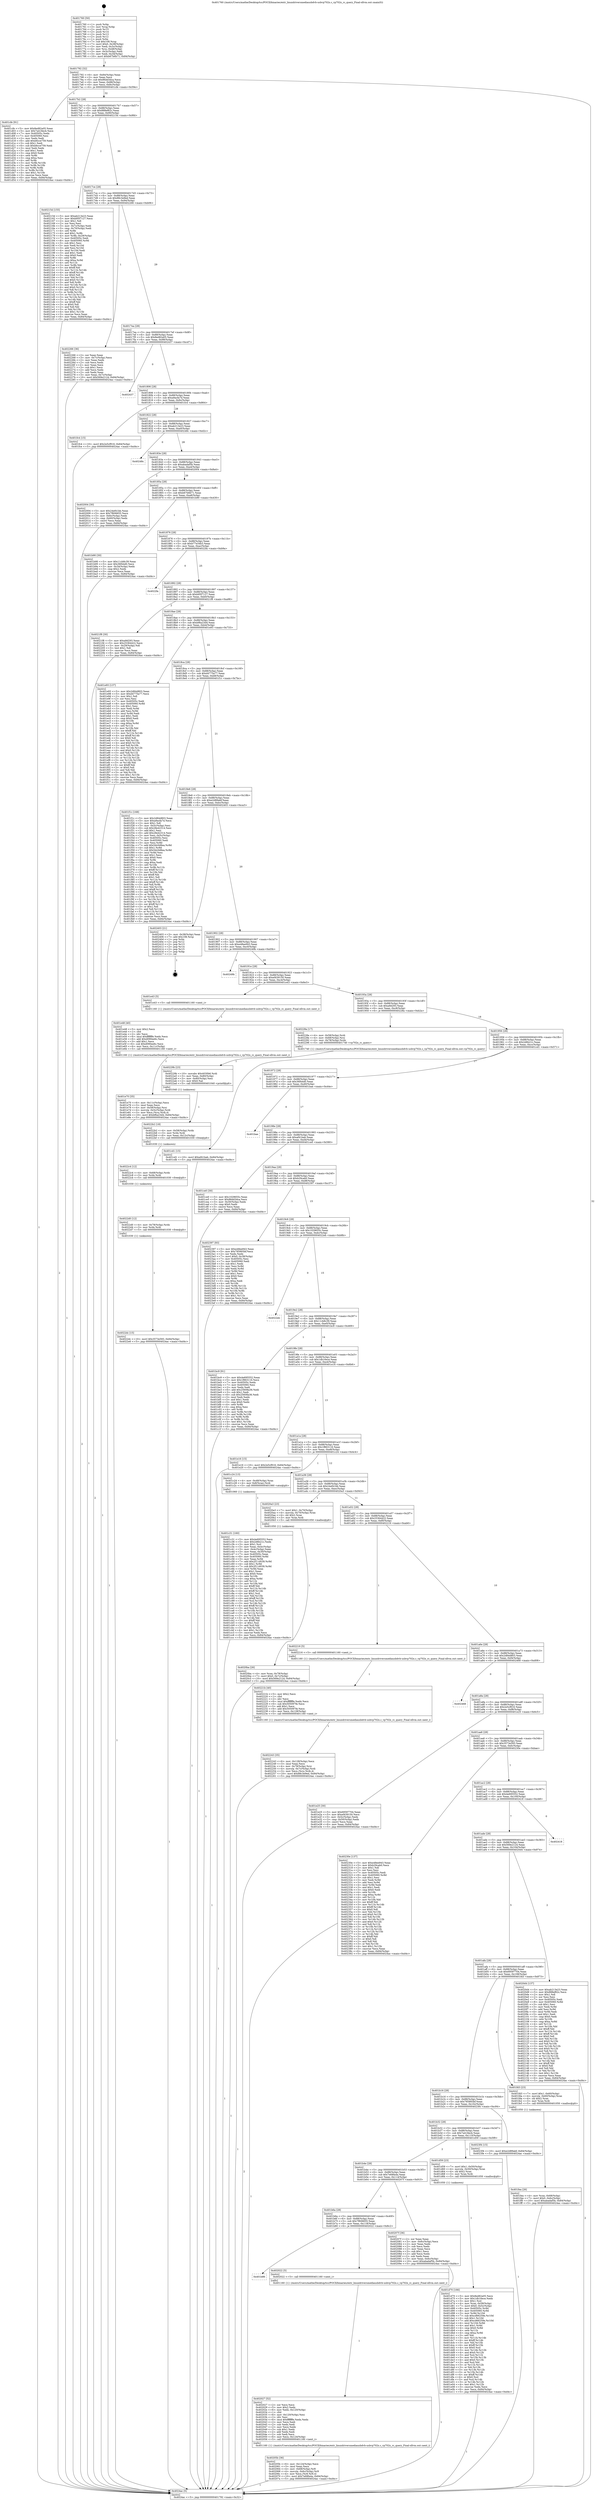 digraph "0x401760" {
  label = "0x401760 (/mnt/c/Users/mathe/Desktop/tcc/POCII/binaries/extr_linuxdriversmediausbdvb-usbvp702x.c_vp702x_rc_query_Final-ollvm.out::main(0))"
  labelloc = "t"
  node[shape=record]

  Entry [label="",width=0.3,height=0.3,shape=circle,fillcolor=black,style=filled]
  "0x401792" [label="{
     0x401792 [32]\l
     | [instrs]\l
     &nbsp;&nbsp;0x401792 \<+6\>: mov -0x84(%rbp),%eax\l
     &nbsp;&nbsp;0x401798 \<+2\>: mov %eax,%ecx\l
     &nbsp;&nbsp;0x40179a \<+6\>: sub $0x86dd3dca,%ecx\l
     &nbsp;&nbsp;0x4017a0 \<+6\>: mov %eax,-0x88(%rbp)\l
     &nbsp;&nbsp;0x4017a6 \<+6\>: mov %ecx,-0x8c(%rbp)\l
     &nbsp;&nbsp;0x4017ac \<+6\>: je 0000000000401cfe \<main+0x59e\>\l
  }"]
  "0x401cfe" [label="{
     0x401cfe [91]\l
     | [instrs]\l
     &nbsp;&nbsp;0x401cfe \<+5\>: mov $0x8ed82a05,%eax\l
     &nbsp;&nbsp;0x401d03 \<+5\>: mov $0x7a418ecb,%ecx\l
     &nbsp;&nbsp;0x401d08 \<+7\>: mov 0x40505c,%edx\l
     &nbsp;&nbsp;0x401d0f \<+7\>: mov 0x405060,%esi\l
     &nbsp;&nbsp;0x401d16 \<+2\>: mov %edx,%edi\l
     &nbsp;&nbsp;0x401d18 \<+6\>: add $0xb6cce759,%edi\l
     &nbsp;&nbsp;0x401d1e \<+3\>: sub $0x1,%edi\l
     &nbsp;&nbsp;0x401d21 \<+6\>: sub $0xb6cce759,%edi\l
     &nbsp;&nbsp;0x401d27 \<+3\>: imul %edi,%edx\l
     &nbsp;&nbsp;0x401d2a \<+3\>: and $0x1,%edx\l
     &nbsp;&nbsp;0x401d2d \<+3\>: cmp $0x0,%edx\l
     &nbsp;&nbsp;0x401d30 \<+4\>: sete %r8b\l
     &nbsp;&nbsp;0x401d34 \<+3\>: cmp $0xa,%esi\l
     &nbsp;&nbsp;0x401d37 \<+4\>: setl %r9b\l
     &nbsp;&nbsp;0x401d3b \<+3\>: mov %r8b,%r10b\l
     &nbsp;&nbsp;0x401d3e \<+3\>: and %r9b,%r10b\l
     &nbsp;&nbsp;0x401d41 \<+3\>: xor %r9b,%r8b\l
     &nbsp;&nbsp;0x401d44 \<+3\>: or %r8b,%r10b\l
     &nbsp;&nbsp;0x401d47 \<+4\>: test $0x1,%r10b\l
     &nbsp;&nbsp;0x401d4b \<+3\>: cmovne %ecx,%eax\l
     &nbsp;&nbsp;0x401d4e \<+6\>: mov %eax,-0x84(%rbp)\l
     &nbsp;&nbsp;0x401d54 \<+5\>: jmp 00000000004024ac \<main+0xd4c\>\l
  }"]
  "0x4017b2" [label="{
     0x4017b2 [28]\l
     | [instrs]\l
     &nbsp;&nbsp;0x4017b2 \<+5\>: jmp 00000000004017b7 \<main+0x57\>\l
     &nbsp;&nbsp;0x4017b7 \<+6\>: mov -0x88(%rbp),%eax\l
     &nbsp;&nbsp;0x4017bd \<+5\>: sub $0x888ef62c,%eax\l
     &nbsp;&nbsp;0x4017c2 \<+6\>: mov %eax,-0x90(%rbp)\l
     &nbsp;&nbsp;0x4017c8 \<+6\>: je 000000000040215d \<main+0x9fd\>\l
  }"]
  Exit [label="",width=0.3,height=0.3,shape=circle,fillcolor=black,style=filled,peripheries=2]
  "0x40215d" [label="{
     0x40215d [155]\l
     | [instrs]\l
     &nbsp;&nbsp;0x40215d \<+5\>: mov $0xab213e23,%eax\l
     &nbsp;&nbsp;0x402162 \<+5\>: mov $0xb95f7127,%ecx\l
     &nbsp;&nbsp;0x402167 \<+2\>: mov $0x1,%dl\l
     &nbsp;&nbsp;0x402169 \<+2\>: xor %esi,%esi\l
     &nbsp;&nbsp;0x40216b \<+3\>: mov -0x7c(%rbp),%edi\l
     &nbsp;&nbsp;0x40216e \<+3\>: cmp -0x70(%rbp),%edi\l
     &nbsp;&nbsp;0x402171 \<+4\>: setl %r8b\l
     &nbsp;&nbsp;0x402175 \<+4\>: and $0x1,%r8b\l
     &nbsp;&nbsp;0x402179 \<+4\>: mov %r8b,-0x29(%rbp)\l
     &nbsp;&nbsp;0x40217d \<+7\>: mov 0x40505c,%edi\l
     &nbsp;&nbsp;0x402184 \<+8\>: mov 0x405060,%r9d\l
     &nbsp;&nbsp;0x40218c \<+3\>: sub $0x1,%esi\l
     &nbsp;&nbsp;0x40218f \<+3\>: mov %edi,%r10d\l
     &nbsp;&nbsp;0x402192 \<+3\>: add %esi,%r10d\l
     &nbsp;&nbsp;0x402195 \<+4\>: imul %r10d,%edi\l
     &nbsp;&nbsp;0x402199 \<+3\>: and $0x1,%edi\l
     &nbsp;&nbsp;0x40219c \<+3\>: cmp $0x0,%edi\l
     &nbsp;&nbsp;0x40219f \<+4\>: sete %r8b\l
     &nbsp;&nbsp;0x4021a3 \<+4\>: cmp $0xa,%r9d\l
     &nbsp;&nbsp;0x4021a7 \<+4\>: setl %r11b\l
     &nbsp;&nbsp;0x4021ab \<+3\>: mov %r8b,%bl\l
     &nbsp;&nbsp;0x4021ae \<+3\>: xor $0xff,%bl\l
     &nbsp;&nbsp;0x4021b1 \<+3\>: mov %r11b,%r14b\l
     &nbsp;&nbsp;0x4021b4 \<+4\>: xor $0xff,%r14b\l
     &nbsp;&nbsp;0x4021b8 \<+3\>: xor $0x0,%dl\l
     &nbsp;&nbsp;0x4021bb \<+3\>: mov %bl,%r15b\l
     &nbsp;&nbsp;0x4021be \<+4\>: and $0x0,%r15b\l
     &nbsp;&nbsp;0x4021c2 \<+3\>: and %dl,%r8b\l
     &nbsp;&nbsp;0x4021c5 \<+3\>: mov %r14b,%r12b\l
     &nbsp;&nbsp;0x4021c8 \<+4\>: and $0x0,%r12b\l
     &nbsp;&nbsp;0x4021cc \<+3\>: and %dl,%r11b\l
     &nbsp;&nbsp;0x4021cf \<+3\>: or %r8b,%r15b\l
     &nbsp;&nbsp;0x4021d2 \<+3\>: or %r11b,%r12b\l
     &nbsp;&nbsp;0x4021d5 \<+3\>: xor %r12b,%r15b\l
     &nbsp;&nbsp;0x4021d8 \<+3\>: or %r14b,%bl\l
     &nbsp;&nbsp;0x4021db \<+3\>: xor $0xff,%bl\l
     &nbsp;&nbsp;0x4021de \<+3\>: or $0x0,%dl\l
     &nbsp;&nbsp;0x4021e1 \<+2\>: and %dl,%bl\l
     &nbsp;&nbsp;0x4021e3 \<+3\>: or %bl,%r15b\l
     &nbsp;&nbsp;0x4021e6 \<+4\>: test $0x1,%r15b\l
     &nbsp;&nbsp;0x4021ea \<+3\>: cmovne %ecx,%eax\l
     &nbsp;&nbsp;0x4021ed \<+6\>: mov %eax,-0x84(%rbp)\l
     &nbsp;&nbsp;0x4021f3 \<+5\>: jmp 00000000004024ac \<main+0xd4c\>\l
  }"]
  "0x4017ce" [label="{
     0x4017ce [28]\l
     | [instrs]\l
     &nbsp;&nbsp;0x4017ce \<+5\>: jmp 00000000004017d3 \<main+0x73\>\l
     &nbsp;&nbsp;0x4017d3 \<+6\>: mov -0x88(%rbp),%eax\l
     &nbsp;&nbsp;0x4017d9 \<+5\>: sub $0x88c3e9ed,%eax\l
     &nbsp;&nbsp;0x4017de \<+6\>: mov %eax,-0x94(%rbp)\l
     &nbsp;&nbsp;0x4017e4 \<+6\>: je 0000000000402266 \<main+0xb06\>\l
  }"]
  "0x4022dc" [label="{
     0x4022dc [15]\l
     | [instrs]\l
     &nbsp;&nbsp;0x4022dc \<+10\>: movl $0x3573e593,-0x84(%rbp)\l
     &nbsp;&nbsp;0x4022e6 \<+5\>: jmp 00000000004024ac \<main+0xd4c\>\l
  }"]
  "0x402266" [label="{
     0x402266 [36]\l
     | [instrs]\l
     &nbsp;&nbsp;0x402266 \<+2\>: xor %eax,%eax\l
     &nbsp;&nbsp;0x402268 \<+3\>: mov -0x7c(%rbp),%ecx\l
     &nbsp;&nbsp;0x40226b \<+2\>: mov %eax,%edx\l
     &nbsp;&nbsp;0x40226d \<+2\>: sub %ecx,%edx\l
     &nbsp;&nbsp;0x40226f \<+2\>: mov %eax,%ecx\l
     &nbsp;&nbsp;0x402271 \<+3\>: sub $0x1,%ecx\l
     &nbsp;&nbsp;0x402274 \<+2\>: add %ecx,%edx\l
     &nbsp;&nbsp;0x402276 \<+2\>: sub %edx,%eax\l
     &nbsp;&nbsp;0x402278 \<+3\>: mov %eax,-0x7c(%rbp)\l
     &nbsp;&nbsp;0x40227b \<+10\>: movl $0x569e2124,-0x84(%rbp)\l
     &nbsp;&nbsp;0x402285 \<+5\>: jmp 00000000004024ac \<main+0xd4c\>\l
  }"]
  "0x4017ea" [label="{
     0x4017ea [28]\l
     | [instrs]\l
     &nbsp;&nbsp;0x4017ea \<+5\>: jmp 00000000004017ef \<main+0x8f\>\l
     &nbsp;&nbsp;0x4017ef \<+6\>: mov -0x88(%rbp),%eax\l
     &nbsp;&nbsp;0x4017f5 \<+5\>: sub $0x8ed82a05,%eax\l
     &nbsp;&nbsp;0x4017fa \<+6\>: mov %eax,-0x98(%rbp)\l
     &nbsp;&nbsp;0x401800 \<+6\>: je 0000000000402437 \<main+0xcd7\>\l
  }"]
  "0x4022d0" [label="{
     0x4022d0 [12]\l
     | [instrs]\l
     &nbsp;&nbsp;0x4022d0 \<+4\>: mov -0x78(%rbp),%rdx\l
     &nbsp;&nbsp;0x4022d4 \<+3\>: mov %rdx,%rdi\l
     &nbsp;&nbsp;0x4022d7 \<+5\>: call 0000000000401030 \<free@plt\>\l
     | [calls]\l
     &nbsp;&nbsp;0x401030 \{1\} (unknown)\l
  }"]
  "0x402437" [label="{
     0x402437\l
  }", style=dashed]
  "0x401806" [label="{
     0x401806 [28]\l
     | [instrs]\l
     &nbsp;&nbsp;0x401806 \<+5\>: jmp 000000000040180b \<main+0xab\>\l
     &nbsp;&nbsp;0x40180b \<+6\>: mov -0x88(%rbp),%eax\l
     &nbsp;&nbsp;0x401811 \<+5\>: sub $0xa9acfa7d,%eax\l
     &nbsp;&nbsp;0x401816 \<+6\>: mov %eax,-0x9c(%rbp)\l
     &nbsp;&nbsp;0x40181c \<+6\>: je 0000000000401fc4 \<main+0x864\>\l
  }"]
  "0x4022c4" [label="{
     0x4022c4 [12]\l
     | [instrs]\l
     &nbsp;&nbsp;0x4022c4 \<+4\>: mov -0x68(%rbp),%rdx\l
     &nbsp;&nbsp;0x4022c8 \<+3\>: mov %rdx,%rdi\l
     &nbsp;&nbsp;0x4022cb \<+5\>: call 0000000000401030 \<free@plt\>\l
     | [calls]\l
     &nbsp;&nbsp;0x401030 \{1\} (unknown)\l
  }"]
  "0x401fc4" [label="{
     0x401fc4 [15]\l
     | [instrs]\l
     &nbsp;&nbsp;0x401fc4 \<+10\>: movl $0x2e5cf916,-0x84(%rbp)\l
     &nbsp;&nbsp;0x401fce \<+5\>: jmp 00000000004024ac \<main+0xd4c\>\l
  }"]
  "0x401822" [label="{
     0x401822 [28]\l
     | [instrs]\l
     &nbsp;&nbsp;0x401822 \<+5\>: jmp 0000000000401827 \<main+0xc7\>\l
     &nbsp;&nbsp;0x401827 \<+6\>: mov -0x88(%rbp),%eax\l
     &nbsp;&nbsp;0x40182d \<+5\>: sub $0xab213e23,%eax\l
     &nbsp;&nbsp;0x401832 \<+6\>: mov %eax,-0xa0(%rbp)\l
     &nbsp;&nbsp;0x401838 \<+6\>: je 000000000040248c \<main+0xd2c\>\l
  }"]
  "0x4022b2" [label="{
     0x4022b2 [18]\l
     | [instrs]\l
     &nbsp;&nbsp;0x4022b2 \<+4\>: mov -0x58(%rbp),%rdx\l
     &nbsp;&nbsp;0x4022b6 \<+3\>: mov %rdx,%rdi\l
     &nbsp;&nbsp;0x4022b9 \<+6\>: mov %eax,-0x12c(%rbp)\l
     &nbsp;&nbsp;0x4022bf \<+5\>: call 0000000000401030 \<free@plt\>\l
     | [calls]\l
     &nbsp;&nbsp;0x401030 \{1\} (unknown)\l
  }"]
  "0x40248c" [label="{
     0x40248c\l
  }", style=dashed]
  "0x40183e" [label="{
     0x40183e [28]\l
     | [instrs]\l
     &nbsp;&nbsp;0x40183e \<+5\>: jmp 0000000000401843 \<main+0xe3\>\l
     &nbsp;&nbsp;0x401843 \<+6\>: mov -0x88(%rbp),%eax\l
     &nbsp;&nbsp;0x401849 \<+5\>: sub $0xabadaf5b,%eax\l
     &nbsp;&nbsp;0x40184e \<+6\>: mov %eax,-0xa4(%rbp)\l
     &nbsp;&nbsp;0x401854 \<+6\>: je 0000000000402004 \<main+0x8a4\>\l
  }"]
  "0x40229b" [label="{
     0x40229b [23]\l
     | [instrs]\l
     &nbsp;&nbsp;0x40229b \<+10\>: movabs $0x4030b6,%rdi\l
     &nbsp;&nbsp;0x4022a5 \<+3\>: mov %eax,-0x80(%rbp)\l
     &nbsp;&nbsp;0x4022a8 \<+3\>: mov -0x80(%rbp),%esi\l
     &nbsp;&nbsp;0x4022ab \<+2\>: mov $0x0,%al\l
     &nbsp;&nbsp;0x4022ad \<+5\>: call 0000000000401040 \<printf@plt\>\l
     | [calls]\l
     &nbsp;&nbsp;0x401040 \{1\} (unknown)\l
  }"]
  "0x402004" [label="{
     0x402004 [30]\l
     | [instrs]\l
     &nbsp;&nbsp;0x402004 \<+5\>: mov $0x24ef41bb,%eax\l
     &nbsp;&nbsp;0x402009 \<+5\>: mov $0x7f606655,%ecx\l
     &nbsp;&nbsp;0x40200e \<+3\>: mov -0x6c(%rbp),%edx\l
     &nbsp;&nbsp;0x402011 \<+3\>: cmp -0x60(%rbp),%edx\l
     &nbsp;&nbsp;0x402014 \<+3\>: cmovl %ecx,%eax\l
     &nbsp;&nbsp;0x402017 \<+6\>: mov %eax,-0x84(%rbp)\l
     &nbsp;&nbsp;0x40201d \<+5\>: jmp 00000000004024ac \<main+0xd4c\>\l
  }"]
  "0x40185a" [label="{
     0x40185a [28]\l
     | [instrs]\l
     &nbsp;&nbsp;0x40185a \<+5\>: jmp 000000000040185f \<main+0xff\>\l
     &nbsp;&nbsp;0x40185f \<+6\>: mov -0x88(%rbp),%eax\l
     &nbsp;&nbsp;0x401865 \<+5\>: sub $0xb67b6b71,%eax\l
     &nbsp;&nbsp;0x40186a \<+6\>: mov %eax,-0xa8(%rbp)\l
     &nbsp;&nbsp;0x401870 \<+6\>: je 0000000000401b90 \<main+0x430\>\l
  }"]
  "0x402243" [label="{
     0x402243 [35]\l
     | [instrs]\l
     &nbsp;&nbsp;0x402243 \<+6\>: mov -0x128(%rbp),%ecx\l
     &nbsp;&nbsp;0x402249 \<+3\>: imul %eax,%ecx\l
     &nbsp;&nbsp;0x40224c \<+4\>: mov -0x78(%rbp),%rsi\l
     &nbsp;&nbsp;0x402250 \<+4\>: movslq -0x7c(%rbp),%rdi\l
     &nbsp;&nbsp;0x402254 \<+3\>: mov %ecx,(%rsi,%rdi,4)\l
     &nbsp;&nbsp;0x402257 \<+10\>: movl $0x88c3e9ed,-0x84(%rbp)\l
     &nbsp;&nbsp;0x402261 \<+5\>: jmp 00000000004024ac \<main+0xd4c\>\l
  }"]
  "0x401b90" [label="{
     0x401b90 [30]\l
     | [instrs]\l
     &nbsp;&nbsp;0x401b90 \<+5\>: mov $0x11cb8c39,%eax\l
     &nbsp;&nbsp;0x401b95 \<+5\>: mov $0x36f44d0,%ecx\l
     &nbsp;&nbsp;0x401b9a \<+3\>: mov -0x34(%rbp),%edx\l
     &nbsp;&nbsp;0x401b9d \<+3\>: cmp $0x2,%edx\l
     &nbsp;&nbsp;0x401ba0 \<+3\>: cmovne %ecx,%eax\l
     &nbsp;&nbsp;0x401ba3 \<+6\>: mov %eax,-0x84(%rbp)\l
     &nbsp;&nbsp;0x401ba9 \<+5\>: jmp 00000000004024ac \<main+0xd4c\>\l
  }"]
  "0x401876" [label="{
     0x401876 [28]\l
     | [instrs]\l
     &nbsp;&nbsp;0x401876 \<+5\>: jmp 000000000040187b \<main+0x11b\>\l
     &nbsp;&nbsp;0x40187b \<+6\>: mov -0x88(%rbp),%eax\l
     &nbsp;&nbsp;0x401881 \<+5\>: sub $0xb77e34b3,%eax\l
     &nbsp;&nbsp;0x401886 \<+6\>: mov %eax,-0xac(%rbp)\l
     &nbsp;&nbsp;0x40188c \<+6\>: je 00000000004022fa \<main+0xb9a\>\l
  }"]
  "0x4024ac" [label="{
     0x4024ac [5]\l
     | [instrs]\l
     &nbsp;&nbsp;0x4024ac \<+5\>: jmp 0000000000401792 \<main+0x32\>\l
  }"]
  "0x401760" [label="{
     0x401760 [50]\l
     | [instrs]\l
     &nbsp;&nbsp;0x401760 \<+1\>: push %rbp\l
     &nbsp;&nbsp;0x401761 \<+3\>: mov %rsp,%rbp\l
     &nbsp;&nbsp;0x401764 \<+2\>: push %r15\l
     &nbsp;&nbsp;0x401766 \<+2\>: push %r14\l
     &nbsp;&nbsp;0x401768 \<+2\>: push %r13\l
     &nbsp;&nbsp;0x40176a \<+2\>: push %r12\l
     &nbsp;&nbsp;0x40176c \<+1\>: push %rbx\l
     &nbsp;&nbsp;0x40176d \<+7\>: sub $0x108,%rsp\l
     &nbsp;&nbsp;0x401774 \<+7\>: movl $0x0,-0x38(%rbp)\l
     &nbsp;&nbsp;0x40177b \<+3\>: mov %edi,-0x3c(%rbp)\l
     &nbsp;&nbsp;0x40177e \<+4\>: mov %rsi,-0x48(%rbp)\l
     &nbsp;&nbsp;0x401782 \<+3\>: mov -0x3c(%rbp),%edi\l
     &nbsp;&nbsp;0x401785 \<+3\>: mov %edi,-0x34(%rbp)\l
     &nbsp;&nbsp;0x401788 \<+10\>: movl $0xb67b6b71,-0x84(%rbp)\l
  }"]
  "0x40221b" [label="{
     0x40221b [40]\l
     | [instrs]\l
     &nbsp;&nbsp;0x40221b \<+5\>: mov $0x2,%ecx\l
     &nbsp;&nbsp;0x402220 \<+1\>: cltd\l
     &nbsp;&nbsp;0x402221 \<+2\>: idiv %ecx\l
     &nbsp;&nbsp;0x402223 \<+6\>: imul $0xfffffffe,%edx,%ecx\l
     &nbsp;&nbsp;0x402229 \<+6\>: sub $0x505097fe,%ecx\l
     &nbsp;&nbsp;0x40222f \<+3\>: add $0x1,%ecx\l
     &nbsp;&nbsp;0x402232 \<+6\>: add $0x505097fe,%ecx\l
     &nbsp;&nbsp;0x402238 \<+6\>: mov %ecx,-0x128(%rbp)\l
     &nbsp;&nbsp;0x40223e \<+5\>: call 0000000000401160 \<next_i\>\l
     | [calls]\l
     &nbsp;&nbsp;0x401160 \{1\} (/mnt/c/Users/mathe/Desktop/tcc/POCII/binaries/extr_linuxdriversmediausbdvb-usbvp702x.c_vp702x_rc_query_Final-ollvm.out::next_i)\l
  }"]
  "0x4022fa" [label="{
     0x4022fa\l
  }", style=dashed]
  "0x401892" [label="{
     0x401892 [28]\l
     | [instrs]\l
     &nbsp;&nbsp;0x401892 \<+5\>: jmp 0000000000401897 \<main+0x137\>\l
     &nbsp;&nbsp;0x401897 \<+6\>: mov -0x88(%rbp),%eax\l
     &nbsp;&nbsp;0x40189d \<+5\>: sub $0xb95f7127,%eax\l
     &nbsp;&nbsp;0x4018a2 \<+6\>: mov %eax,-0xb0(%rbp)\l
     &nbsp;&nbsp;0x4018a8 \<+6\>: je 00000000004021f8 \<main+0xa98\>\l
  }"]
  "0x4020ba" [label="{
     0x4020ba [26]\l
     | [instrs]\l
     &nbsp;&nbsp;0x4020ba \<+4\>: mov %rax,-0x78(%rbp)\l
     &nbsp;&nbsp;0x4020be \<+7\>: movl $0x0,-0x7c(%rbp)\l
     &nbsp;&nbsp;0x4020c5 \<+10\>: movl $0x569e2124,-0x84(%rbp)\l
     &nbsp;&nbsp;0x4020cf \<+5\>: jmp 00000000004024ac \<main+0xd4c\>\l
  }"]
  "0x4021f8" [label="{
     0x4021f8 [30]\l
     | [instrs]\l
     &nbsp;&nbsp;0x4021f8 \<+5\>: mov $0xa9d293,%eax\l
     &nbsp;&nbsp;0x4021fd \<+5\>: mov $0x25364422,%ecx\l
     &nbsp;&nbsp;0x402202 \<+3\>: mov -0x29(%rbp),%dl\l
     &nbsp;&nbsp;0x402205 \<+3\>: test $0x1,%dl\l
     &nbsp;&nbsp;0x402208 \<+3\>: cmovne %ecx,%eax\l
     &nbsp;&nbsp;0x40220b \<+6\>: mov %eax,-0x84(%rbp)\l
     &nbsp;&nbsp;0x402211 \<+5\>: jmp 00000000004024ac \<main+0xd4c\>\l
  }"]
  "0x4018ae" [label="{
     0x4018ae [28]\l
     | [instrs]\l
     &nbsp;&nbsp;0x4018ae \<+5\>: jmp 00000000004018b3 \<main+0x153\>\l
     &nbsp;&nbsp;0x4018b3 \<+6\>: mov -0x88(%rbp),%eax\l
     &nbsp;&nbsp;0x4018b9 \<+5\>: sub $0xbf6a23d4,%eax\l
     &nbsp;&nbsp;0x4018be \<+6\>: mov %eax,-0xb4(%rbp)\l
     &nbsp;&nbsp;0x4018c4 \<+6\>: je 0000000000401e93 \<main+0x733\>\l
  }"]
  "0x40205b" [label="{
     0x40205b [36]\l
     | [instrs]\l
     &nbsp;&nbsp;0x40205b \<+6\>: mov -0x124(%rbp),%ecx\l
     &nbsp;&nbsp;0x402061 \<+3\>: imul %eax,%ecx\l
     &nbsp;&nbsp;0x402064 \<+4\>: mov -0x68(%rbp),%r8\l
     &nbsp;&nbsp;0x402068 \<+4\>: movslq -0x6c(%rbp),%r9\l
     &nbsp;&nbsp;0x40206c \<+4\>: mov %ecx,(%r8,%r9,4)\l
     &nbsp;&nbsp;0x402070 \<+10\>: movl $0x7e68fa4a,-0x84(%rbp)\l
     &nbsp;&nbsp;0x40207a \<+5\>: jmp 00000000004024ac \<main+0xd4c\>\l
  }"]
  "0x401e93" [label="{
     0x401e93 [137]\l
     | [instrs]\l
     &nbsp;&nbsp;0x401e93 \<+5\>: mov $0x2d84d803,%eax\l
     &nbsp;&nbsp;0x401e98 \<+5\>: mov $0xd4775a77,%ecx\l
     &nbsp;&nbsp;0x401e9d \<+2\>: mov $0x1,%dl\l
     &nbsp;&nbsp;0x401e9f \<+2\>: xor %esi,%esi\l
     &nbsp;&nbsp;0x401ea1 \<+7\>: mov 0x40505c,%edi\l
     &nbsp;&nbsp;0x401ea8 \<+8\>: mov 0x405060,%r8d\l
     &nbsp;&nbsp;0x401eb0 \<+3\>: sub $0x1,%esi\l
     &nbsp;&nbsp;0x401eb3 \<+3\>: mov %edi,%r9d\l
     &nbsp;&nbsp;0x401eb6 \<+3\>: add %esi,%r9d\l
     &nbsp;&nbsp;0x401eb9 \<+4\>: imul %r9d,%edi\l
     &nbsp;&nbsp;0x401ebd \<+3\>: and $0x1,%edi\l
     &nbsp;&nbsp;0x401ec0 \<+3\>: cmp $0x0,%edi\l
     &nbsp;&nbsp;0x401ec3 \<+4\>: sete %r10b\l
     &nbsp;&nbsp;0x401ec7 \<+4\>: cmp $0xa,%r8d\l
     &nbsp;&nbsp;0x401ecb \<+4\>: setl %r11b\l
     &nbsp;&nbsp;0x401ecf \<+3\>: mov %r10b,%bl\l
     &nbsp;&nbsp;0x401ed2 \<+3\>: xor $0xff,%bl\l
     &nbsp;&nbsp;0x401ed5 \<+3\>: mov %r11b,%r14b\l
     &nbsp;&nbsp;0x401ed8 \<+4\>: xor $0xff,%r14b\l
     &nbsp;&nbsp;0x401edc \<+3\>: xor $0x0,%dl\l
     &nbsp;&nbsp;0x401edf \<+3\>: mov %bl,%r15b\l
     &nbsp;&nbsp;0x401ee2 \<+4\>: and $0x0,%r15b\l
     &nbsp;&nbsp;0x401ee6 \<+3\>: and %dl,%r10b\l
     &nbsp;&nbsp;0x401ee9 \<+3\>: mov %r14b,%r12b\l
     &nbsp;&nbsp;0x401eec \<+4\>: and $0x0,%r12b\l
     &nbsp;&nbsp;0x401ef0 \<+3\>: and %dl,%r11b\l
     &nbsp;&nbsp;0x401ef3 \<+3\>: or %r10b,%r15b\l
     &nbsp;&nbsp;0x401ef6 \<+3\>: or %r11b,%r12b\l
     &nbsp;&nbsp;0x401ef9 \<+3\>: xor %r12b,%r15b\l
     &nbsp;&nbsp;0x401efc \<+3\>: or %r14b,%bl\l
     &nbsp;&nbsp;0x401eff \<+3\>: xor $0xff,%bl\l
     &nbsp;&nbsp;0x401f02 \<+3\>: or $0x0,%dl\l
     &nbsp;&nbsp;0x401f05 \<+2\>: and %dl,%bl\l
     &nbsp;&nbsp;0x401f07 \<+3\>: or %bl,%r15b\l
     &nbsp;&nbsp;0x401f0a \<+4\>: test $0x1,%r15b\l
     &nbsp;&nbsp;0x401f0e \<+3\>: cmovne %ecx,%eax\l
     &nbsp;&nbsp;0x401f11 \<+6\>: mov %eax,-0x84(%rbp)\l
     &nbsp;&nbsp;0x401f17 \<+5\>: jmp 00000000004024ac \<main+0xd4c\>\l
  }"]
  "0x4018ca" [label="{
     0x4018ca [28]\l
     | [instrs]\l
     &nbsp;&nbsp;0x4018ca \<+5\>: jmp 00000000004018cf \<main+0x16f\>\l
     &nbsp;&nbsp;0x4018cf \<+6\>: mov -0x88(%rbp),%eax\l
     &nbsp;&nbsp;0x4018d5 \<+5\>: sub $0xd4775a77,%eax\l
     &nbsp;&nbsp;0x4018da \<+6\>: mov %eax,-0xb8(%rbp)\l
     &nbsp;&nbsp;0x4018e0 \<+6\>: je 0000000000401f1c \<main+0x7bc\>\l
  }"]
  "0x402027" [label="{
     0x402027 [52]\l
     | [instrs]\l
     &nbsp;&nbsp;0x402027 \<+2\>: xor %ecx,%ecx\l
     &nbsp;&nbsp;0x402029 \<+5\>: mov $0x2,%edx\l
     &nbsp;&nbsp;0x40202e \<+6\>: mov %edx,-0x120(%rbp)\l
     &nbsp;&nbsp;0x402034 \<+1\>: cltd\l
     &nbsp;&nbsp;0x402035 \<+6\>: mov -0x120(%rbp),%esi\l
     &nbsp;&nbsp;0x40203b \<+2\>: idiv %esi\l
     &nbsp;&nbsp;0x40203d \<+6\>: imul $0xfffffffe,%edx,%edx\l
     &nbsp;&nbsp;0x402043 \<+2\>: mov %ecx,%edi\l
     &nbsp;&nbsp;0x402045 \<+2\>: sub %edx,%edi\l
     &nbsp;&nbsp;0x402047 \<+2\>: mov %ecx,%edx\l
     &nbsp;&nbsp;0x402049 \<+3\>: sub $0x1,%edx\l
     &nbsp;&nbsp;0x40204c \<+2\>: add %edx,%edi\l
     &nbsp;&nbsp;0x40204e \<+2\>: sub %edi,%ecx\l
     &nbsp;&nbsp;0x402050 \<+6\>: mov %ecx,-0x124(%rbp)\l
     &nbsp;&nbsp;0x402056 \<+5\>: call 0000000000401160 \<next_i\>\l
     | [calls]\l
     &nbsp;&nbsp;0x401160 \{1\} (/mnt/c/Users/mathe/Desktop/tcc/POCII/binaries/extr_linuxdriversmediausbdvb-usbvp702x.c_vp702x_rc_query_Final-ollvm.out::next_i)\l
  }"]
  "0x401f1c" [label="{
     0x401f1c [168]\l
     | [instrs]\l
     &nbsp;&nbsp;0x401f1c \<+5\>: mov $0x2d84d803,%eax\l
     &nbsp;&nbsp;0x401f21 \<+5\>: mov $0xa9acfa7d,%ecx\l
     &nbsp;&nbsp;0x401f26 \<+2\>: mov $0x1,%dl\l
     &nbsp;&nbsp;0x401f28 \<+3\>: mov -0x5c(%rbp),%esi\l
     &nbsp;&nbsp;0x401f2b \<+6\>: sub $0x28e42314,%esi\l
     &nbsp;&nbsp;0x401f31 \<+3\>: add $0x1,%esi\l
     &nbsp;&nbsp;0x401f34 \<+6\>: add $0x28e42314,%esi\l
     &nbsp;&nbsp;0x401f3a \<+3\>: mov %esi,-0x5c(%rbp)\l
     &nbsp;&nbsp;0x401f3d \<+7\>: mov 0x40505c,%esi\l
     &nbsp;&nbsp;0x401f44 \<+7\>: mov 0x405060,%edi\l
     &nbsp;&nbsp;0x401f4b \<+3\>: mov %esi,%r8d\l
     &nbsp;&nbsp;0x401f4e \<+7\>: add $0x5dc0d8ea,%r8d\l
     &nbsp;&nbsp;0x401f55 \<+4\>: sub $0x1,%r8d\l
     &nbsp;&nbsp;0x401f59 \<+7\>: sub $0x5dc0d8ea,%r8d\l
     &nbsp;&nbsp;0x401f60 \<+4\>: imul %r8d,%esi\l
     &nbsp;&nbsp;0x401f64 \<+3\>: and $0x1,%esi\l
     &nbsp;&nbsp;0x401f67 \<+3\>: cmp $0x0,%esi\l
     &nbsp;&nbsp;0x401f6a \<+4\>: sete %r9b\l
     &nbsp;&nbsp;0x401f6e \<+3\>: cmp $0xa,%edi\l
     &nbsp;&nbsp;0x401f71 \<+4\>: setl %r10b\l
     &nbsp;&nbsp;0x401f75 \<+3\>: mov %r9b,%r11b\l
     &nbsp;&nbsp;0x401f78 \<+4\>: xor $0xff,%r11b\l
     &nbsp;&nbsp;0x401f7c \<+3\>: mov %r10b,%bl\l
     &nbsp;&nbsp;0x401f7f \<+3\>: xor $0xff,%bl\l
     &nbsp;&nbsp;0x401f82 \<+3\>: xor $0x1,%dl\l
     &nbsp;&nbsp;0x401f85 \<+3\>: mov %r11b,%r14b\l
     &nbsp;&nbsp;0x401f88 \<+4\>: and $0xff,%r14b\l
     &nbsp;&nbsp;0x401f8c \<+3\>: and %dl,%r9b\l
     &nbsp;&nbsp;0x401f8f \<+3\>: mov %bl,%r15b\l
     &nbsp;&nbsp;0x401f92 \<+4\>: and $0xff,%r15b\l
     &nbsp;&nbsp;0x401f96 \<+3\>: and %dl,%r10b\l
     &nbsp;&nbsp;0x401f99 \<+3\>: or %r9b,%r14b\l
     &nbsp;&nbsp;0x401f9c \<+3\>: or %r10b,%r15b\l
     &nbsp;&nbsp;0x401f9f \<+3\>: xor %r15b,%r14b\l
     &nbsp;&nbsp;0x401fa2 \<+3\>: or %bl,%r11b\l
     &nbsp;&nbsp;0x401fa5 \<+4\>: xor $0xff,%r11b\l
     &nbsp;&nbsp;0x401fa9 \<+3\>: or $0x1,%dl\l
     &nbsp;&nbsp;0x401fac \<+3\>: and %dl,%r11b\l
     &nbsp;&nbsp;0x401faf \<+3\>: or %r11b,%r14b\l
     &nbsp;&nbsp;0x401fb2 \<+4\>: test $0x1,%r14b\l
     &nbsp;&nbsp;0x401fb6 \<+3\>: cmovne %ecx,%eax\l
     &nbsp;&nbsp;0x401fb9 \<+6\>: mov %eax,-0x84(%rbp)\l
     &nbsp;&nbsp;0x401fbf \<+5\>: jmp 00000000004024ac \<main+0xd4c\>\l
  }"]
  "0x4018e6" [label="{
     0x4018e6 [28]\l
     | [instrs]\l
     &nbsp;&nbsp;0x4018e6 \<+5\>: jmp 00000000004018eb \<main+0x18b\>\l
     &nbsp;&nbsp;0x4018eb \<+6\>: mov -0x88(%rbp),%eax\l
     &nbsp;&nbsp;0x4018f1 \<+5\>: sub $0xe2d89abf,%eax\l
     &nbsp;&nbsp;0x4018f6 \<+6\>: mov %eax,-0xbc(%rbp)\l
     &nbsp;&nbsp;0x4018fc \<+6\>: je 0000000000402403 \<main+0xca3\>\l
  }"]
  "0x401b86" [label="{
     0x401b86\l
  }", style=dashed]
  "0x402403" [label="{
     0x402403 [21]\l
     | [instrs]\l
     &nbsp;&nbsp;0x402403 \<+3\>: mov -0x38(%rbp),%eax\l
     &nbsp;&nbsp;0x402406 \<+7\>: add $0x108,%rsp\l
     &nbsp;&nbsp;0x40240d \<+1\>: pop %rbx\l
     &nbsp;&nbsp;0x40240e \<+2\>: pop %r12\l
     &nbsp;&nbsp;0x402410 \<+2\>: pop %r13\l
     &nbsp;&nbsp;0x402412 \<+2\>: pop %r14\l
     &nbsp;&nbsp;0x402414 \<+2\>: pop %r15\l
     &nbsp;&nbsp;0x402416 \<+1\>: pop %rbp\l
     &nbsp;&nbsp;0x402417 \<+1\>: ret\l
  }"]
  "0x401902" [label="{
     0x401902 [28]\l
     | [instrs]\l
     &nbsp;&nbsp;0x401902 \<+5\>: jmp 0000000000401907 \<main+0x1a7\>\l
     &nbsp;&nbsp;0x401907 \<+6\>: mov -0x88(%rbp),%eax\l
     &nbsp;&nbsp;0x40190d \<+5\>: sub $0xe48ee943,%eax\l
     &nbsp;&nbsp;0x401912 \<+6\>: mov %eax,-0xc0(%rbp)\l
     &nbsp;&nbsp;0x401918 \<+6\>: je 000000000040249b \<main+0xd3b\>\l
  }"]
  "0x402022" [label="{
     0x402022 [5]\l
     | [instrs]\l
     &nbsp;&nbsp;0x402022 \<+5\>: call 0000000000401160 \<next_i\>\l
     | [calls]\l
     &nbsp;&nbsp;0x401160 \{1\} (/mnt/c/Users/mathe/Desktop/tcc/POCII/binaries/extr_linuxdriversmediausbdvb-usbvp702x.c_vp702x_rc_query_Final-ollvm.out::next_i)\l
  }"]
  "0x40249b" [label="{
     0x40249b\l
  }", style=dashed]
  "0x40191e" [label="{
     0x40191e [28]\l
     | [instrs]\l
     &nbsp;&nbsp;0x40191e \<+5\>: jmp 0000000000401923 \<main+0x1c3\>\l
     &nbsp;&nbsp;0x401923 \<+6\>: mov -0x88(%rbp),%eax\l
     &nbsp;&nbsp;0x401929 \<+5\>: sub $0xef439150,%eax\l
     &nbsp;&nbsp;0x40192e \<+6\>: mov %eax,-0xc4(%rbp)\l
     &nbsp;&nbsp;0x401934 \<+6\>: je 0000000000401e43 \<main+0x6e3\>\l
  }"]
  "0x401b6a" [label="{
     0x401b6a [28]\l
     | [instrs]\l
     &nbsp;&nbsp;0x401b6a \<+5\>: jmp 0000000000401b6f \<main+0x40f\>\l
     &nbsp;&nbsp;0x401b6f \<+6\>: mov -0x88(%rbp),%eax\l
     &nbsp;&nbsp;0x401b75 \<+5\>: sub $0x7f606655,%eax\l
     &nbsp;&nbsp;0x401b7a \<+6\>: mov %eax,-0x118(%rbp)\l
     &nbsp;&nbsp;0x401b80 \<+6\>: je 0000000000402022 \<main+0x8c2\>\l
  }"]
  "0x401e43" [label="{
     0x401e43 [5]\l
     | [instrs]\l
     &nbsp;&nbsp;0x401e43 \<+5\>: call 0000000000401160 \<next_i\>\l
     | [calls]\l
     &nbsp;&nbsp;0x401160 \{1\} (/mnt/c/Users/mathe/Desktop/tcc/POCII/binaries/extr_linuxdriversmediausbdvb-usbvp702x.c_vp702x_rc_query_Final-ollvm.out::next_i)\l
  }"]
  "0x40193a" [label="{
     0x40193a [28]\l
     | [instrs]\l
     &nbsp;&nbsp;0x40193a \<+5\>: jmp 000000000040193f \<main+0x1df\>\l
     &nbsp;&nbsp;0x40193f \<+6\>: mov -0x88(%rbp),%eax\l
     &nbsp;&nbsp;0x401945 \<+5\>: sub $0xa9d293,%eax\l
     &nbsp;&nbsp;0x40194a \<+6\>: mov %eax,-0xc8(%rbp)\l
     &nbsp;&nbsp;0x401950 \<+6\>: je 000000000040228a \<main+0xb2a\>\l
  }"]
  "0x40207f" [label="{
     0x40207f [36]\l
     | [instrs]\l
     &nbsp;&nbsp;0x40207f \<+2\>: xor %eax,%eax\l
     &nbsp;&nbsp;0x402081 \<+3\>: mov -0x6c(%rbp),%ecx\l
     &nbsp;&nbsp;0x402084 \<+2\>: mov %eax,%edx\l
     &nbsp;&nbsp;0x402086 \<+2\>: sub %ecx,%edx\l
     &nbsp;&nbsp;0x402088 \<+2\>: mov %eax,%ecx\l
     &nbsp;&nbsp;0x40208a \<+3\>: sub $0x1,%ecx\l
     &nbsp;&nbsp;0x40208d \<+2\>: add %ecx,%edx\l
     &nbsp;&nbsp;0x40208f \<+2\>: sub %edx,%eax\l
     &nbsp;&nbsp;0x402091 \<+3\>: mov %eax,-0x6c(%rbp)\l
     &nbsp;&nbsp;0x402094 \<+10\>: movl $0xabadaf5b,-0x84(%rbp)\l
     &nbsp;&nbsp;0x40209e \<+5\>: jmp 00000000004024ac \<main+0xd4c\>\l
  }"]
  "0x40228a" [label="{
     0x40228a [17]\l
     | [instrs]\l
     &nbsp;&nbsp;0x40228a \<+4\>: mov -0x58(%rbp),%rdi\l
     &nbsp;&nbsp;0x40228e \<+4\>: mov -0x68(%rbp),%rsi\l
     &nbsp;&nbsp;0x402292 \<+4\>: mov -0x78(%rbp),%rdx\l
     &nbsp;&nbsp;0x402296 \<+5\>: call 0000000000401740 \<vp702x_rc_query\>\l
     | [calls]\l
     &nbsp;&nbsp;0x401740 \{1\} (/mnt/c/Users/mathe/Desktop/tcc/POCII/binaries/extr_linuxdriversmediausbdvb-usbvp702x.c_vp702x_rc_query_Final-ollvm.out::vp702x_rc_query)\l
  }"]
  "0x401956" [label="{
     0x401956 [28]\l
     | [instrs]\l
     &nbsp;&nbsp;0x401956 \<+5\>: jmp 000000000040195b \<main+0x1fb\>\l
     &nbsp;&nbsp;0x40195b \<+6\>: mov -0x88(%rbp),%eax\l
     &nbsp;&nbsp;0x401961 \<+5\>: sub $0x2d6b21c,%eax\l
     &nbsp;&nbsp;0x401966 \<+6\>: mov %eax,-0xcc(%rbp)\l
     &nbsp;&nbsp;0x40196c \<+6\>: je 0000000000401cd1 \<main+0x571\>\l
  }"]
  "0x401fea" [label="{
     0x401fea [26]\l
     | [instrs]\l
     &nbsp;&nbsp;0x401fea \<+4\>: mov %rax,-0x68(%rbp)\l
     &nbsp;&nbsp;0x401fee \<+7\>: movl $0x0,-0x6c(%rbp)\l
     &nbsp;&nbsp;0x401ff5 \<+10\>: movl $0xabadaf5b,-0x84(%rbp)\l
     &nbsp;&nbsp;0x401fff \<+5\>: jmp 00000000004024ac \<main+0xd4c\>\l
  }"]
  "0x401cd1" [label="{
     0x401cd1 [15]\l
     | [instrs]\l
     &nbsp;&nbsp;0x401cd1 \<+10\>: movl $0xaf41bab,-0x84(%rbp)\l
     &nbsp;&nbsp;0x401cdb \<+5\>: jmp 00000000004024ac \<main+0xd4c\>\l
  }"]
  "0x401972" [label="{
     0x401972 [28]\l
     | [instrs]\l
     &nbsp;&nbsp;0x401972 \<+5\>: jmp 0000000000401977 \<main+0x217\>\l
     &nbsp;&nbsp;0x401977 \<+6\>: mov -0x88(%rbp),%eax\l
     &nbsp;&nbsp;0x40197d \<+5\>: sub $0x36f44d0,%eax\l
     &nbsp;&nbsp;0x401982 \<+6\>: mov %eax,-0xd0(%rbp)\l
     &nbsp;&nbsp;0x401988 \<+6\>: je 0000000000401bae \<main+0x44e\>\l
  }"]
  "0x401e70" [label="{
     0x401e70 [35]\l
     | [instrs]\l
     &nbsp;&nbsp;0x401e70 \<+6\>: mov -0x11c(%rbp),%ecx\l
     &nbsp;&nbsp;0x401e76 \<+3\>: imul %eax,%ecx\l
     &nbsp;&nbsp;0x401e79 \<+4\>: mov -0x58(%rbp),%rsi\l
     &nbsp;&nbsp;0x401e7d \<+4\>: movslq -0x5c(%rbp),%rdi\l
     &nbsp;&nbsp;0x401e81 \<+3\>: mov %ecx,(%rsi,%rdi,4)\l
     &nbsp;&nbsp;0x401e84 \<+10\>: movl $0xbf6a23d4,-0x84(%rbp)\l
     &nbsp;&nbsp;0x401e8e \<+5\>: jmp 00000000004024ac \<main+0xd4c\>\l
  }"]
  "0x401bae" [label="{
     0x401bae\l
  }", style=dashed]
  "0x40198e" [label="{
     0x40198e [28]\l
     | [instrs]\l
     &nbsp;&nbsp;0x40198e \<+5\>: jmp 0000000000401993 \<main+0x233\>\l
     &nbsp;&nbsp;0x401993 \<+6\>: mov -0x88(%rbp),%eax\l
     &nbsp;&nbsp;0x401999 \<+5\>: sub $0xaf41bab,%eax\l
     &nbsp;&nbsp;0x40199e \<+6\>: mov %eax,-0xd4(%rbp)\l
     &nbsp;&nbsp;0x4019a4 \<+6\>: je 0000000000401ce0 \<main+0x580\>\l
  }"]
  "0x401e48" [label="{
     0x401e48 [40]\l
     | [instrs]\l
     &nbsp;&nbsp;0x401e48 \<+5\>: mov $0x2,%ecx\l
     &nbsp;&nbsp;0x401e4d \<+1\>: cltd\l
     &nbsp;&nbsp;0x401e4e \<+2\>: idiv %ecx\l
     &nbsp;&nbsp;0x401e50 \<+6\>: imul $0xfffffffe,%edx,%ecx\l
     &nbsp;&nbsp;0x401e56 \<+6\>: add $0xd090ee6c,%ecx\l
     &nbsp;&nbsp;0x401e5c \<+3\>: add $0x1,%ecx\l
     &nbsp;&nbsp;0x401e5f \<+6\>: sub $0xd090ee6c,%ecx\l
     &nbsp;&nbsp;0x401e65 \<+6\>: mov %ecx,-0x11c(%rbp)\l
     &nbsp;&nbsp;0x401e6b \<+5\>: call 0000000000401160 \<next_i\>\l
     | [calls]\l
     &nbsp;&nbsp;0x401160 \{1\} (/mnt/c/Users/mathe/Desktop/tcc/POCII/binaries/extr_linuxdriversmediausbdvb-usbvp702x.c_vp702x_rc_query_Final-ollvm.out::next_i)\l
  }"]
  "0x401ce0" [label="{
     0x401ce0 [30]\l
     | [instrs]\l
     &nbsp;&nbsp;0x401ce0 \<+5\>: mov $0x1029655c,%eax\l
     &nbsp;&nbsp;0x401ce5 \<+5\>: mov $0x86dd3dca,%ecx\l
     &nbsp;&nbsp;0x401cea \<+3\>: mov -0x30(%rbp),%edx\l
     &nbsp;&nbsp;0x401ced \<+3\>: cmp $0x0,%edx\l
     &nbsp;&nbsp;0x401cf0 \<+3\>: cmove %ecx,%eax\l
     &nbsp;&nbsp;0x401cf3 \<+6\>: mov %eax,-0x84(%rbp)\l
     &nbsp;&nbsp;0x401cf9 \<+5\>: jmp 00000000004024ac \<main+0xd4c\>\l
  }"]
  "0x4019aa" [label="{
     0x4019aa [28]\l
     | [instrs]\l
     &nbsp;&nbsp;0x4019aa \<+5\>: jmp 00000000004019af \<main+0x24f\>\l
     &nbsp;&nbsp;0x4019af \<+6\>: mov -0x88(%rbp),%eax\l
     &nbsp;&nbsp;0x4019b5 \<+5\>: sub $0xb29cab0,%eax\l
     &nbsp;&nbsp;0x4019ba \<+6\>: mov %eax,-0xd8(%rbp)\l
     &nbsp;&nbsp;0x4019c0 \<+6\>: je 0000000000402397 \<main+0xc37\>\l
  }"]
  "0x401d70" [label="{
     0x401d70 [166]\l
     | [instrs]\l
     &nbsp;&nbsp;0x401d70 \<+5\>: mov $0x8ed82a05,%ecx\l
     &nbsp;&nbsp;0x401d75 \<+5\>: mov $0x1db16ece,%edx\l
     &nbsp;&nbsp;0x401d7a \<+3\>: mov $0x1,%sil\l
     &nbsp;&nbsp;0x401d7d \<+4\>: mov %rax,-0x58(%rbp)\l
     &nbsp;&nbsp;0x401d81 \<+7\>: movl $0x0,-0x5c(%rbp)\l
     &nbsp;&nbsp;0x401d88 \<+8\>: mov 0x40505c,%r8d\l
     &nbsp;&nbsp;0x401d90 \<+8\>: mov 0x405060,%r9d\l
     &nbsp;&nbsp;0x401d98 \<+3\>: mov %r8d,%r10d\l
     &nbsp;&nbsp;0x401d9b \<+7\>: sub $0xcd66259e,%r10d\l
     &nbsp;&nbsp;0x401da2 \<+4\>: sub $0x1,%r10d\l
     &nbsp;&nbsp;0x401da6 \<+7\>: add $0xcd66259e,%r10d\l
     &nbsp;&nbsp;0x401dad \<+4\>: imul %r10d,%r8d\l
     &nbsp;&nbsp;0x401db1 \<+4\>: and $0x1,%r8d\l
     &nbsp;&nbsp;0x401db5 \<+4\>: cmp $0x0,%r8d\l
     &nbsp;&nbsp;0x401db9 \<+4\>: sete %r11b\l
     &nbsp;&nbsp;0x401dbd \<+4\>: cmp $0xa,%r9d\l
     &nbsp;&nbsp;0x401dc1 \<+3\>: setl %bl\l
     &nbsp;&nbsp;0x401dc4 \<+3\>: mov %r11b,%r14b\l
     &nbsp;&nbsp;0x401dc7 \<+4\>: xor $0xff,%r14b\l
     &nbsp;&nbsp;0x401dcb \<+3\>: mov %bl,%r15b\l
     &nbsp;&nbsp;0x401dce \<+4\>: xor $0xff,%r15b\l
     &nbsp;&nbsp;0x401dd2 \<+4\>: xor $0x0,%sil\l
     &nbsp;&nbsp;0x401dd6 \<+3\>: mov %r14b,%r12b\l
     &nbsp;&nbsp;0x401dd9 \<+4\>: and $0x0,%r12b\l
     &nbsp;&nbsp;0x401ddd \<+3\>: and %sil,%r11b\l
     &nbsp;&nbsp;0x401de0 \<+3\>: mov %r15b,%r13b\l
     &nbsp;&nbsp;0x401de3 \<+4\>: and $0x0,%r13b\l
     &nbsp;&nbsp;0x401de7 \<+3\>: and %sil,%bl\l
     &nbsp;&nbsp;0x401dea \<+3\>: or %r11b,%r12b\l
     &nbsp;&nbsp;0x401ded \<+3\>: or %bl,%r13b\l
     &nbsp;&nbsp;0x401df0 \<+3\>: xor %r13b,%r12b\l
     &nbsp;&nbsp;0x401df3 \<+3\>: or %r15b,%r14b\l
     &nbsp;&nbsp;0x401df6 \<+4\>: xor $0xff,%r14b\l
     &nbsp;&nbsp;0x401dfa \<+4\>: or $0x0,%sil\l
     &nbsp;&nbsp;0x401dfe \<+3\>: and %sil,%r14b\l
     &nbsp;&nbsp;0x401e01 \<+3\>: or %r14b,%r12b\l
     &nbsp;&nbsp;0x401e04 \<+4\>: test $0x1,%r12b\l
     &nbsp;&nbsp;0x401e08 \<+3\>: cmovne %edx,%ecx\l
     &nbsp;&nbsp;0x401e0b \<+6\>: mov %ecx,-0x84(%rbp)\l
     &nbsp;&nbsp;0x401e11 \<+5\>: jmp 00000000004024ac \<main+0xd4c\>\l
  }"]
  "0x402397" [label="{
     0x402397 [93]\l
     | [instrs]\l
     &nbsp;&nbsp;0x402397 \<+5\>: mov $0xe48ee943,%eax\l
     &nbsp;&nbsp;0x40239c \<+5\>: mov $0x785893bf,%ecx\l
     &nbsp;&nbsp;0x4023a1 \<+2\>: xor %edx,%edx\l
     &nbsp;&nbsp;0x4023a3 \<+7\>: movl $0x0,-0x38(%rbp)\l
     &nbsp;&nbsp;0x4023aa \<+7\>: mov 0x40505c,%esi\l
     &nbsp;&nbsp;0x4023b1 \<+7\>: mov 0x405060,%edi\l
     &nbsp;&nbsp;0x4023b8 \<+3\>: sub $0x1,%edx\l
     &nbsp;&nbsp;0x4023bb \<+3\>: mov %esi,%r8d\l
     &nbsp;&nbsp;0x4023be \<+3\>: add %edx,%r8d\l
     &nbsp;&nbsp;0x4023c1 \<+4\>: imul %r8d,%esi\l
     &nbsp;&nbsp;0x4023c5 \<+3\>: and $0x1,%esi\l
     &nbsp;&nbsp;0x4023c8 \<+3\>: cmp $0x0,%esi\l
     &nbsp;&nbsp;0x4023cb \<+4\>: sete %r9b\l
     &nbsp;&nbsp;0x4023cf \<+3\>: cmp $0xa,%edi\l
     &nbsp;&nbsp;0x4023d2 \<+4\>: setl %r10b\l
     &nbsp;&nbsp;0x4023d6 \<+3\>: mov %r9b,%r11b\l
     &nbsp;&nbsp;0x4023d9 \<+3\>: and %r10b,%r11b\l
     &nbsp;&nbsp;0x4023dc \<+3\>: xor %r10b,%r9b\l
     &nbsp;&nbsp;0x4023df \<+3\>: or %r9b,%r11b\l
     &nbsp;&nbsp;0x4023e2 \<+4\>: test $0x1,%r11b\l
     &nbsp;&nbsp;0x4023e6 \<+3\>: cmovne %ecx,%eax\l
     &nbsp;&nbsp;0x4023e9 \<+6\>: mov %eax,-0x84(%rbp)\l
     &nbsp;&nbsp;0x4023ef \<+5\>: jmp 00000000004024ac \<main+0xd4c\>\l
  }"]
  "0x4019c6" [label="{
     0x4019c6 [28]\l
     | [instrs]\l
     &nbsp;&nbsp;0x4019c6 \<+5\>: jmp 00000000004019cb \<main+0x26b\>\l
     &nbsp;&nbsp;0x4019cb \<+6\>: mov -0x88(%rbp),%eax\l
     &nbsp;&nbsp;0x4019d1 \<+5\>: sub $0x1029655c,%eax\l
     &nbsp;&nbsp;0x4019d6 \<+6\>: mov %eax,-0xdc(%rbp)\l
     &nbsp;&nbsp;0x4019dc \<+6\>: je 00000000004022eb \<main+0xb8b\>\l
  }"]
  "0x401b4e" [label="{
     0x401b4e [28]\l
     | [instrs]\l
     &nbsp;&nbsp;0x401b4e \<+5\>: jmp 0000000000401b53 \<main+0x3f3\>\l
     &nbsp;&nbsp;0x401b53 \<+6\>: mov -0x88(%rbp),%eax\l
     &nbsp;&nbsp;0x401b59 \<+5\>: sub $0x7e68fa4a,%eax\l
     &nbsp;&nbsp;0x401b5e \<+6\>: mov %eax,-0x114(%rbp)\l
     &nbsp;&nbsp;0x401b64 \<+6\>: je 000000000040207f \<main+0x91f\>\l
  }"]
  "0x4022eb" [label="{
     0x4022eb\l
  }", style=dashed]
  "0x4019e2" [label="{
     0x4019e2 [28]\l
     | [instrs]\l
     &nbsp;&nbsp;0x4019e2 \<+5\>: jmp 00000000004019e7 \<main+0x287\>\l
     &nbsp;&nbsp;0x4019e7 \<+6\>: mov -0x88(%rbp),%eax\l
     &nbsp;&nbsp;0x4019ed \<+5\>: sub $0x11cb8c39,%eax\l
     &nbsp;&nbsp;0x4019f2 \<+6\>: mov %eax,-0xe0(%rbp)\l
     &nbsp;&nbsp;0x4019f8 \<+6\>: je 0000000000401bc9 \<main+0x469\>\l
  }"]
  "0x401d59" [label="{
     0x401d59 [23]\l
     | [instrs]\l
     &nbsp;&nbsp;0x401d59 \<+7\>: movl $0x1,-0x50(%rbp)\l
     &nbsp;&nbsp;0x401d60 \<+4\>: movslq -0x50(%rbp),%rax\l
     &nbsp;&nbsp;0x401d64 \<+4\>: shl $0x2,%rax\l
     &nbsp;&nbsp;0x401d68 \<+3\>: mov %rax,%rdi\l
     &nbsp;&nbsp;0x401d6b \<+5\>: call 0000000000401050 \<malloc@plt\>\l
     | [calls]\l
     &nbsp;&nbsp;0x401050 \{1\} (unknown)\l
  }"]
  "0x401bc9" [label="{
     0x401bc9 [91]\l
     | [instrs]\l
     &nbsp;&nbsp;0x401bc9 \<+5\>: mov $0x4e695552,%eax\l
     &nbsp;&nbsp;0x401bce \<+5\>: mov $0x1f863116,%ecx\l
     &nbsp;&nbsp;0x401bd3 \<+7\>: mov 0x40505c,%edx\l
     &nbsp;&nbsp;0x401bda \<+7\>: mov 0x405060,%esi\l
     &nbsp;&nbsp;0x401be1 \<+2\>: mov %edx,%edi\l
     &nbsp;&nbsp;0x401be3 \<+6\>: add $0x25608a36,%edi\l
     &nbsp;&nbsp;0x401be9 \<+3\>: sub $0x1,%edi\l
     &nbsp;&nbsp;0x401bec \<+6\>: sub $0x25608a36,%edi\l
     &nbsp;&nbsp;0x401bf2 \<+3\>: imul %edi,%edx\l
     &nbsp;&nbsp;0x401bf5 \<+3\>: and $0x1,%edx\l
     &nbsp;&nbsp;0x401bf8 \<+3\>: cmp $0x0,%edx\l
     &nbsp;&nbsp;0x401bfb \<+4\>: sete %r8b\l
     &nbsp;&nbsp;0x401bff \<+3\>: cmp $0xa,%esi\l
     &nbsp;&nbsp;0x401c02 \<+4\>: setl %r9b\l
     &nbsp;&nbsp;0x401c06 \<+3\>: mov %r8b,%r10b\l
     &nbsp;&nbsp;0x401c09 \<+3\>: and %r9b,%r10b\l
     &nbsp;&nbsp;0x401c0c \<+3\>: xor %r9b,%r8b\l
     &nbsp;&nbsp;0x401c0f \<+3\>: or %r8b,%r10b\l
     &nbsp;&nbsp;0x401c12 \<+4\>: test $0x1,%r10b\l
     &nbsp;&nbsp;0x401c16 \<+3\>: cmovne %ecx,%eax\l
     &nbsp;&nbsp;0x401c19 \<+6\>: mov %eax,-0x84(%rbp)\l
     &nbsp;&nbsp;0x401c1f \<+5\>: jmp 00000000004024ac \<main+0xd4c\>\l
  }"]
  "0x4019fe" [label="{
     0x4019fe [28]\l
     | [instrs]\l
     &nbsp;&nbsp;0x4019fe \<+5\>: jmp 0000000000401a03 \<main+0x2a3\>\l
     &nbsp;&nbsp;0x401a03 \<+6\>: mov -0x88(%rbp),%eax\l
     &nbsp;&nbsp;0x401a09 \<+5\>: sub $0x1db16ece,%eax\l
     &nbsp;&nbsp;0x401a0e \<+6\>: mov %eax,-0xe4(%rbp)\l
     &nbsp;&nbsp;0x401a14 \<+6\>: je 0000000000401e16 \<main+0x6b6\>\l
  }"]
  "0x401b32" [label="{
     0x401b32 [28]\l
     | [instrs]\l
     &nbsp;&nbsp;0x401b32 \<+5\>: jmp 0000000000401b37 \<main+0x3d7\>\l
     &nbsp;&nbsp;0x401b37 \<+6\>: mov -0x88(%rbp),%eax\l
     &nbsp;&nbsp;0x401b3d \<+5\>: sub $0x7a418ecb,%eax\l
     &nbsp;&nbsp;0x401b42 \<+6\>: mov %eax,-0x110(%rbp)\l
     &nbsp;&nbsp;0x401b48 \<+6\>: je 0000000000401d59 \<main+0x5f9\>\l
  }"]
  "0x401e16" [label="{
     0x401e16 [15]\l
     | [instrs]\l
     &nbsp;&nbsp;0x401e16 \<+10\>: movl $0x2e5cf916,-0x84(%rbp)\l
     &nbsp;&nbsp;0x401e20 \<+5\>: jmp 00000000004024ac \<main+0xd4c\>\l
  }"]
  "0x401a1a" [label="{
     0x401a1a [28]\l
     | [instrs]\l
     &nbsp;&nbsp;0x401a1a \<+5\>: jmp 0000000000401a1f \<main+0x2bf\>\l
     &nbsp;&nbsp;0x401a1f \<+6\>: mov -0x88(%rbp),%eax\l
     &nbsp;&nbsp;0x401a25 \<+5\>: sub $0x1f863116,%eax\l
     &nbsp;&nbsp;0x401a2a \<+6\>: mov %eax,-0xe8(%rbp)\l
     &nbsp;&nbsp;0x401a30 \<+6\>: je 0000000000401c24 \<main+0x4c4\>\l
  }"]
  "0x4023f4" [label="{
     0x4023f4 [15]\l
     | [instrs]\l
     &nbsp;&nbsp;0x4023f4 \<+10\>: movl $0xe2d89abf,-0x84(%rbp)\l
     &nbsp;&nbsp;0x4023fe \<+5\>: jmp 00000000004024ac \<main+0xd4c\>\l
  }"]
  "0x401c24" [label="{
     0x401c24 [13]\l
     | [instrs]\l
     &nbsp;&nbsp;0x401c24 \<+4\>: mov -0x48(%rbp),%rax\l
     &nbsp;&nbsp;0x401c28 \<+4\>: mov 0x8(%rax),%rdi\l
     &nbsp;&nbsp;0x401c2c \<+5\>: call 0000000000401060 \<atoi@plt\>\l
     | [calls]\l
     &nbsp;&nbsp;0x401060 \{1\} (unknown)\l
  }"]
  "0x401a36" [label="{
     0x401a36 [28]\l
     | [instrs]\l
     &nbsp;&nbsp;0x401a36 \<+5\>: jmp 0000000000401a3b \<main+0x2db\>\l
     &nbsp;&nbsp;0x401a3b \<+6\>: mov -0x88(%rbp),%eax\l
     &nbsp;&nbsp;0x401a41 \<+5\>: sub $0x24ef41bb,%eax\l
     &nbsp;&nbsp;0x401a46 \<+6\>: mov %eax,-0xec(%rbp)\l
     &nbsp;&nbsp;0x401a4c \<+6\>: je 00000000004020a3 \<main+0x943\>\l
  }"]
  "0x401c31" [label="{
     0x401c31 [160]\l
     | [instrs]\l
     &nbsp;&nbsp;0x401c31 \<+5\>: mov $0x4e695552,%ecx\l
     &nbsp;&nbsp;0x401c36 \<+5\>: mov $0x2d6b21c,%edx\l
     &nbsp;&nbsp;0x401c3b \<+3\>: mov $0x1,%sil\l
     &nbsp;&nbsp;0x401c3e \<+3\>: mov %eax,-0x4c(%rbp)\l
     &nbsp;&nbsp;0x401c41 \<+3\>: mov -0x4c(%rbp),%eax\l
     &nbsp;&nbsp;0x401c44 \<+3\>: mov %eax,-0x30(%rbp)\l
     &nbsp;&nbsp;0x401c47 \<+7\>: mov 0x40505c,%eax\l
     &nbsp;&nbsp;0x401c4e \<+8\>: mov 0x405060,%r8d\l
     &nbsp;&nbsp;0x401c56 \<+3\>: mov %eax,%r9d\l
     &nbsp;&nbsp;0x401c59 \<+7\>: add $0x2f11d039,%r9d\l
     &nbsp;&nbsp;0x401c60 \<+4\>: sub $0x1,%r9d\l
     &nbsp;&nbsp;0x401c64 \<+7\>: sub $0x2f11d039,%r9d\l
     &nbsp;&nbsp;0x401c6b \<+4\>: imul %r9d,%eax\l
     &nbsp;&nbsp;0x401c6f \<+3\>: and $0x1,%eax\l
     &nbsp;&nbsp;0x401c72 \<+3\>: cmp $0x0,%eax\l
     &nbsp;&nbsp;0x401c75 \<+4\>: sete %r10b\l
     &nbsp;&nbsp;0x401c79 \<+4\>: cmp $0xa,%r8d\l
     &nbsp;&nbsp;0x401c7d \<+4\>: setl %r11b\l
     &nbsp;&nbsp;0x401c81 \<+3\>: mov %r10b,%bl\l
     &nbsp;&nbsp;0x401c84 \<+3\>: xor $0xff,%bl\l
     &nbsp;&nbsp;0x401c87 \<+3\>: mov %r11b,%r14b\l
     &nbsp;&nbsp;0x401c8a \<+4\>: xor $0xff,%r14b\l
     &nbsp;&nbsp;0x401c8e \<+4\>: xor $0x1,%sil\l
     &nbsp;&nbsp;0x401c92 \<+3\>: mov %bl,%r15b\l
     &nbsp;&nbsp;0x401c95 \<+4\>: and $0xff,%r15b\l
     &nbsp;&nbsp;0x401c99 \<+3\>: and %sil,%r10b\l
     &nbsp;&nbsp;0x401c9c \<+3\>: mov %r14b,%r12b\l
     &nbsp;&nbsp;0x401c9f \<+4\>: and $0xff,%r12b\l
     &nbsp;&nbsp;0x401ca3 \<+3\>: and %sil,%r11b\l
     &nbsp;&nbsp;0x401ca6 \<+3\>: or %r10b,%r15b\l
     &nbsp;&nbsp;0x401ca9 \<+3\>: or %r11b,%r12b\l
     &nbsp;&nbsp;0x401cac \<+3\>: xor %r12b,%r15b\l
     &nbsp;&nbsp;0x401caf \<+3\>: or %r14b,%bl\l
     &nbsp;&nbsp;0x401cb2 \<+3\>: xor $0xff,%bl\l
     &nbsp;&nbsp;0x401cb5 \<+4\>: or $0x1,%sil\l
     &nbsp;&nbsp;0x401cb9 \<+3\>: and %sil,%bl\l
     &nbsp;&nbsp;0x401cbc \<+3\>: or %bl,%r15b\l
     &nbsp;&nbsp;0x401cbf \<+4\>: test $0x1,%r15b\l
     &nbsp;&nbsp;0x401cc3 \<+3\>: cmovne %edx,%ecx\l
     &nbsp;&nbsp;0x401cc6 \<+6\>: mov %ecx,-0x84(%rbp)\l
     &nbsp;&nbsp;0x401ccc \<+5\>: jmp 00000000004024ac \<main+0xd4c\>\l
  }"]
  "0x401b16" [label="{
     0x401b16 [28]\l
     | [instrs]\l
     &nbsp;&nbsp;0x401b16 \<+5\>: jmp 0000000000401b1b \<main+0x3bb\>\l
     &nbsp;&nbsp;0x401b1b \<+6\>: mov -0x88(%rbp),%eax\l
     &nbsp;&nbsp;0x401b21 \<+5\>: sub $0x785893bf,%eax\l
     &nbsp;&nbsp;0x401b26 \<+6\>: mov %eax,-0x10c(%rbp)\l
     &nbsp;&nbsp;0x401b2c \<+6\>: je 00000000004023f4 \<main+0xc94\>\l
  }"]
  "0x4020a3" [label="{
     0x4020a3 [23]\l
     | [instrs]\l
     &nbsp;&nbsp;0x4020a3 \<+7\>: movl $0x1,-0x70(%rbp)\l
     &nbsp;&nbsp;0x4020aa \<+4\>: movslq -0x70(%rbp),%rax\l
     &nbsp;&nbsp;0x4020ae \<+4\>: shl $0x2,%rax\l
     &nbsp;&nbsp;0x4020b2 \<+3\>: mov %rax,%rdi\l
     &nbsp;&nbsp;0x4020b5 \<+5\>: call 0000000000401050 \<malloc@plt\>\l
     | [calls]\l
     &nbsp;&nbsp;0x401050 \{1\} (unknown)\l
  }"]
  "0x401a52" [label="{
     0x401a52 [28]\l
     | [instrs]\l
     &nbsp;&nbsp;0x401a52 \<+5\>: jmp 0000000000401a57 \<main+0x2f7\>\l
     &nbsp;&nbsp;0x401a57 \<+6\>: mov -0x88(%rbp),%eax\l
     &nbsp;&nbsp;0x401a5d \<+5\>: sub $0x25364422,%eax\l
     &nbsp;&nbsp;0x401a62 \<+6\>: mov %eax,-0xf0(%rbp)\l
     &nbsp;&nbsp;0x401a68 \<+6\>: je 0000000000402216 \<main+0xab6\>\l
  }"]
  "0x401fd3" [label="{
     0x401fd3 [23]\l
     | [instrs]\l
     &nbsp;&nbsp;0x401fd3 \<+7\>: movl $0x1,-0x60(%rbp)\l
     &nbsp;&nbsp;0x401fda \<+4\>: movslq -0x60(%rbp),%rax\l
     &nbsp;&nbsp;0x401fde \<+4\>: shl $0x2,%rax\l
     &nbsp;&nbsp;0x401fe2 \<+3\>: mov %rax,%rdi\l
     &nbsp;&nbsp;0x401fe5 \<+5\>: call 0000000000401050 \<malloc@plt\>\l
     | [calls]\l
     &nbsp;&nbsp;0x401050 \{1\} (unknown)\l
  }"]
  "0x402216" [label="{
     0x402216 [5]\l
     | [instrs]\l
     &nbsp;&nbsp;0x402216 \<+5\>: call 0000000000401160 \<next_i\>\l
     | [calls]\l
     &nbsp;&nbsp;0x401160 \{1\} (/mnt/c/Users/mathe/Desktop/tcc/POCII/binaries/extr_linuxdriversmediausbdvb-usbvp702x.c_vp702x_rc_query_Final-ollvm.out::next_i)\l
  }"]
  "0x401a6e" [label="{
     0x401a6e [28]\l
     | [instrs]\l
     &nbsp;&nbsp;0x401a6e \<+5\>: jmp 0000000000401a73 \<main+0x313\>\l
     &nbsp;&nbsp;0x401a73 \<+6\>: mov -0x88(%rbp),%eax\l
     &nbsp;&nbsp;0x401a79 \<+5\>: sub $0x2d84d803,%eax\l
     &nbsp;&nbsp;0x401a7e \<+6\>: mov %eax,-0xf4(%rbp)\l
     &nbsp;&nbsp;0x401a84 \<+6\>: je 0000000000402468 \<main+0xd08\>\l
  }"]
  "0x401afa" [label="{
     0x401afa [28]\l
     | [instrs]\l
     &nbsp;&nbsp;0x401afa \<+5\>: jmp 0000000000401aff \<main+0x39f\>\l
     &nbsp;&nbsp;0x401aff \<+6\>: mov -0x88(%rbp),%eax\l
     &nbsp;&nbsp;0x401b05 \<+5\>: sub $0x69597704,%eax\l
     &nbsp;&nbsp;0x401b0a \<+6\>: mov %eax,-0x108(%rbp)\l
     &nbsp;&nbsp;0x401b10 \<+6\>: je 0000000000401fd3 \<main+0x873\>\l
  }"]
  "0x402468" [label="{
     0x402468\l
  }", style=dashed]
  "0x401a8a" [label="{
     0x401a8a [28]\l
     | [instrs]\l
     &nbsp;&nbsp;0x401a8a \<+5\>: jmp 0000000000401a8f \<main+0x32f\>\l
     &nbsp;&nbsp;0x401a8f \<+6\>: mov -0x88(%rbp),%eax\l
     &nbsp;&nbsp;0x401a95 \<+5\>: sub $0x2e5cf916,%eax\l
     &nbsp;&nbsp;0x401a9a \<+6\>: mov %eax,-0xf8(%rbp)\l
     &nbsp;&nbsp;0x401aa0 \<+6\>: je 0000000000401e25 \<main+0x6c5\>\l
  }"]
  "0x4020d4" [label="{
     0x4020d4 [137]\l
     | [instrs]\l
     &nbsp;&nbsp;0x4020d4 \<+5\>: mov $0xab213e23,%eax\l
     &nbsp;&nbsp;0x4020d9 \<+5\>: mov $0x888ef62c,%ecx\l
     &nbsp;&nbsp;0x4020de \<+2\>: mov $0x1,%dl\l
     &nbsp;&nbsp;0x4020e0 \<+2\>: xor %esi,%esi\l
     &nbsp;&nbsp;0x4020e2 \<+7\>: mov 0x40505c,%edi\l
     &nbsp;&nbsp;0x4020e9 \<+8\>: mov 0x405060,%r8d\l
     &nbsp;&nbsp;0x4020f1 \<+3\>: sub $0x1,%esi\l
     &nbsp;&nbsp;0x4020f4 \<+3\>: mov %edi,%r9d\l
     &nbsp;&nbsp;0x4020f7 \<+3\>: add %esi,%r9d\l
     &nbsp;&nbsp;0x4020fa \<+4\>: imul %r9d,%edi\l
     &nbsp;&nbsp;0x4020fe \<+3\>: and $0x1,%edi\l
     &nbsp;&nbsp;0x402101 \<+3\>: cmp $0x0,%edi\l
     &nbsp;&nbsp;0x402104 \<+4\>: sete %r10b\l
     &nbsp;&nbsp;0x402108 \<+4\>: cmp $0xa,%r8d\l
     &nbsp;&nbsp;0x40210c \<+4\>: setl %r11b\l
     &nbsp;&nbsp;0x402110 \<+3\>: mov %r10b,%bl\l
     &nbsp;&nbsp;0x402113 \<+3\>: xor $0xff,%bl\l
     &nbsp;&nbsp;0x402116 \<+3\>: mov %r11b,%r14b\l
     &nbsp;&nbsp;0x402119 \<+4\>: xor $0xff,%r14b\l
     &nbsp;&nbsp;0x40211d \<+3\>: xor $0x0,%dl\l
     &nbsp;&nbsp;0x402120 \<+3\>: mov %bl,%r15b\l
     &nbsp;&nbsp;0x402123 \<+4\>: and $0x0,%r15b\l
     &nbsp;&nbsp;0x402127 \<+3\>: and %dl,%r10b\l
     &nbsp;&nbsp;0x40212a \<+3\>: mov %r14b,%r12b\l
     &nbsp;&nbsp;0x40212d \<+4\>: and $0x0,%r12b\l
     &nbsp;&nbsp;0x402131 \<+3\>: and %dl,%r11b\l
     &nbsp;&nbsp;0x402134 \<+3\>: or %r10b,%r15b\l
     &nbsp;&nbsp;0x402137 \<+3\>: or %r11b,%r12b\l
     &nbsp;&nbsp;0x40213a \<+3\>: xor %r12b,%r15b\l
     &nbsp;&nbsp;0x40213d \<+3\>: or %r14b,%bl\l
     &nbsp;&nbsp;0x402140 \<+3\>: xor $0xff,%bl\l
     &nbsp;&nbsp;0x402143 \<+3\>: or $0x0,%dl\l
     &nbsp;&nbsp;0x402146 \<+2\>: and %dl,%bl\l
     &nbsp;&nbsp;0x402148 \<+3\>: or %bl,%r15b\l
     &nbsp;&nbsp;0x40214b \<+4\>: test $0x1,%r15b\l
     &nbsp;&nbsp;0x40214f \<+3\>: cmovne %ecx,%eax\l
     &nbsp;&nbsp;0x402152 \<+6\>: mov %eax,-0x84(%rbp)\l
     &nbsp;&nbsp;0x402158 \<+5\>: jmp 00000000004024ac \<main+0xd4c\>\l
  }"]
  "0x401e25" [label="{
     0x401e25 [30]\l
     | [instrs]\l
     &nbsp;&nbsp;0x401e25 \<+5\>: mov $0x69597704,%eax\l
     &nbsp;&nbsp;0x401e2a \<+5\>: mov $0xef439150,%ecx\l
     &nbsp;&nbsp;0x401e2f \<+3\>: mov -0x5c(%rbp),%edx\l
     &nbsp;&nbsp;0x401e32 \<+3\>: cmp -0x50(%rbp),%edx\l
     &nbsp;&nbsp;0x401e35 \<+3\>: cmovl %ecx,%eax\l
     &nbsp;&nbsp;0x401e38 \<+6\>: mov %eax,-0x84(%rbp)\l
     &nbsp;&nbsp;0x401e3e \<+5\>: jmp 00000000004024ac \<main+0xd4c\>\l
  }"]
  "0x401aa6" [label="{
     0x401aa6 [28]\l
     | [instrs]\l
     &nbsp;&nbsp;0x401aa6 \<+5\>: jmp 0000000000401aab \<main+0x34b\>\l
     &nbsp;&nbsp;0x401aab \<+6\>: mov -0x88(%rbp),%eax\l
     &nbsp;&nbsp;0x401ab1 \<+5\>: sub $0x3573e593,%eax\l
     &nbsp;&nbsp;0x401ab6 \<+6\>: mov %eax,-0xfc(%rbp)\l
     &nbsp;&nbsp;0x401abc \<+6\>: je 000000000040230e \<main+0xbae\>\l
  }"]
  "0x401ade" [label="{
     0x401ade [28]\l
     | [instrs]\l
     &nbsp;&nbsp;0x401ade \<+5\>: jmp 0000000000401ae3 \<main+0x383\>\l
     &nbsp;&nbsp;0x401ae3 \<+6\>: mov -0x88(%rbp),%eax\l
     &nbsp;&nbsp;0x401ae9 \<+5\>: sub $0x569e2124,%eax\l
     &nbsp;&nbsp;0x401aee \<+6\>: mov %eax,-0x104(%rbp)\l
     &nbsp;&nbsp;0x401af4 \<+6\>: je 00000000004020d4 \<main+0x974\>\l
  }"]
  "0x40230e" [label="{
     0x40230e [137]\l
     | [instrs]\l
     &nbsp;&nbsp;0x40230e \<+5\>: mov $0xe48ee943,%eax\l
     &nbsp;&nbsp;0x402313 \<+5\>: mov $0xb29cab0,%ecx\l
     &nbsp;&nbsp;0x402318 \<+2\>: mov $0x1,%dl\l
     &nbsp;&nbsp;0x40231a \<+2\>: xor %esi,%esi\l
     &nbsp;&nbsp;0x40231c \<+7\>: mov 0x40505c,%edi\l
     &nbsp;&nbsp;0x402323 \<+8\>: mov 0x405060,%r8d\l
     &nbsp;&nbsp;0x40232b \<+3\>: sub $0x1,%esi\l
     &nbsp;&nbsp;0x40232e \<+3\>: mov %edi,%r9d\l
     &nbsp;&nbsp;0x402331 \<+3\>: add %esi,%r9d\l
     &nbsp;&nbsp;0x402334 \<+4\>: imul %r9d,%edi\l
     &nbsp;&nbsp;0x402338 \<+3\>: and $0x1,%edi\l
     &nbsp;&nbsp;0x40233b \<+3\>: cmp $0x0,%edi\l
     &nbsp;&nbsp;0x40233e \<+4\>: sete %r10b\l
     &nbsp;&nbsp;0x402342 \<+4\>: cmp $0xa,%r8d\l
     &nbsp;&nbsp;0x402346 \<+4\>: setl %r11b\l
     &nbsp;&nbsp;0x40234a \<+3\>: mov %r10b,%bl\l
     &nbsp;&nbsp;0x40234d \<+3\>: xor $0xff,%bl\l
     &nbsp;&nbsp;0x402350 \<+3\>: mov %r11b,%r14b\l
     &nbsp;&nbsp;0x402353 \<+4\>: xor $0xff,%r14b\l
     &nbsp;&nbsp;0x402357 \<+3\>: xor $0x0,%dl\l
     &nbsp;&nbsp;0x40235a \<+3\>: mov %bl,%r15b\l
     &nbsp;&nbsp;0x40235d \<+4\>: and $0x0,%r15b\l
     &nbsp;&nbsp;0x402361 \<+3\>: and %dl,%r10b\l
     &nbsp;&nbsp;0x402364 \<+3\>: mov %r14b,%r12b\l
     &nbsp;&nbsp;0x402367 \<+4\>: and $0x0,%r12b\l
     &nbsp;&nbsp;0x40236b \<+3\>: and %dl,%r11b\l
     &nbsp;&nbsp;0x40236e \<+3\>: or %r10b,%r15b\l
     &nbsp;&nbsp;0x402371 \<+3\>: or %r11b,%r12b\l
     &nbsp;&nbsp;0x402374 \<+3\>: xor %r12b,%r15b\l
     &nbsp;&nbsp;0x402377 \<+3\>: or %r14b,%bl\l
     &nbsp;&nbsp;0x40237a \<+3\>: xor $0xff,%bl\l
     &nbsp;&nbsp;0x40237d \<+3\>: or $0x0,%dl\l
     &nbsp;&nbsp;0x402380 \<+2\>: and %dl,%bl\l
     &nbsp;&nbsp;0x402382 \<+3\>: or %bl,%r15b\l
     &nbsp;&nbsp;0x402385 \<+4\>: test $0x1,%r15b\l
     &nbsp;&nbsp;0x402389 \<+3\>: cmovne %ecx,%eax\l
     &nbsp;&nbsp;0x40238c \<+6\>: mov %eax,-0x84(%rbp)\l
     &nbsp;&nbsp;0x402392 \<+5\>: jmp 00000000004024ac \<main+0xd4c\>\l
  }"]
  "0x401ac2" [label="{
     0x401ac2 [28]\l
     | [instrs]\l
     &nbsp;&nbsp;0x401ac2 \<+5\>: jmp 0000000000401ac7 \<main+0x367\>\l
     &nbsp;&nbsp;0x401ac7 \<+6\>: mov -0x88(%rbp),%eax\l
     &nbsp;&nbsp;0x401acd \<+5\>: sub $0x4e695552,%eax\l
     &nbsp;&nbsp;0x401ad2 \<+6\>: mov %eax,-0x100(%rbp)\l
     &nbsp;&nbsp;0x401ad8 \<+6\>: je 0000000000402418 \<main+0xcb8\>\l
  }"]
  "0x402418" [label="{
     0x402418\l
  }", style=dashed]
  Entry -> "0x401760" [label=" 1"]
  "0x401792" -> "0x401cfe" [label=" 1"]
  "0x401792" -> "0x4017b2" [label=" 32"]
  "0x402403" -> Exit [label=" 1"]
  "0x4017b2" -> "0x40215d" [label=" 2"]
  "0x4017b2" -> "0x4017ce" [label=" 30"]
  "0x4023f4" -> "0x4024ac" [label=" 1"]
  "0x4017ce" -> "0x402266" [label=" 1"]
  "0x4017ce" -> "0x4017ea" [label=" 29"]
  "0x402397" -> "0x4024ac" [label=" 1"]
  "0x4017ea" -> "0x402437" [label=" 0"]
  "0x4017ea" -> "0x401806" [label=" 29"]
  "0x40230e" -> "0x4024ac" [label=" 1"]
  "0x401806" -> "0x401fc4" [label=" 1"]
  "0x401806" -> "0x401822" [label=" 28"]
  "0x4022dc" -> "0x4024ac" [label=" 1"]
  "0x401822" -> "0x40248c" [label=" 0"]
  "0x401822" -> "0x40183e" [label=" 28"]
  "0x4022d0" -> "0x4022dc" [label=" 1"]
  "0x40183e" -> "0x402004" [label=" 2"]
  "0x40183e" -> "0x40185a" [label=" 26"]
  "0x4022c4" -> "0x4022d0" [label=" 1"]
  "0x40185a" -> "0x401b90" [label=" 1"]
  "0x40185a" -> "0x401876" [label=" 25"]
  "0x401b90" -> "0x4024ac" [label=" 1"]
  "0x401760" -> "0x401792" [label=" 1"]
  "0x4024ac" -> "0x401792" [label=" 32"]
  "0x4022b2" -> "0x4022c4" [label=" 1"]
  "0x401876" -> "0x4022fa" [label=" 0"]
  "0x401876" -> "0x401892" [label=" 25"]
  "0x40229b" -> "0x4022b2" [label=" 1"]
  "0x401892" -> "0x4021f8" [label=" 2"]
  "0x401892" -> "0x4018ae" [label=" 23"]
  "0x40228a" -> "0x40229b" [label=" 1"]
  "0x4018ae" -> "0x401e93" [label=" 1"]
  "0x4018ae" -> "0x4018ca" [label=" 22"]
  "0x402266" -> "0x4024ac" [label=" 1"]
  "0x4018ca" -> "0x401f1c" [label=" 1"]
  "0x4018ca" -> "0x4018e6" [label=" 21"]
  "0x402243" -> "0x4024ac" [label=" 1"]
  "0x4018e6" -> "0x402403" [label=" 1"]
  "0x4018e6" -> "0x401902" [label=" 20"]
  "0x40221b" -> "0x402243" [label=" 1"]
  "0x401902" -> "0x40249b" [label=" 0"]
  "0x401902" -> "0x40191e" [label=" 20"]
  "0x402216" -> "0x40221b" [label=" 1"]
  "0x40191e" -> "0x401e43" [label=" 1"]
  "0x40191e" -> "0x40193a" [label=" 19"]
  "0x40215d" -> "0x4024ac" [label=" 2"]
  "0x40193a" -> "0x40228a" [label=" 1"]
  "0x40193a" -> "0x401956" [label=" 18"]
  "0x4020d4" -> "0x4024ac" [label=" 2"]
  "0x401956" -> "0x401cd1" [label=" 1"]
  "0x401956" -> "0x401972" [label=" 17"]
  "0x4020a3" -> "0x4020ba" [label=" 1"]
  "0x401972" -> "0x401bae" [label=" 0"]
  "0x401972" -> "0x40198e" [label=" 17"]
  "0x40207f" -> "0x4024ac" [label=" 1"]
  "0x40198e" -> "0x401ce0" [label=" 1"]
  "0x40198e" -> "0x4019aa" [label=" 16"]
  "0x40205b" -> "0x4024ac" [label=" 1"]
  "0x4019aa" -> "0x402397" [label=" 1"]
  "0x4019aa" -> "0x4019c6" [label=" 15"]
  "0x402027" -> "0x40205b" [label=" 1"]
  "0x4019c6" -> "0x4022eb" [label=" 0"]
  "0x4019c6" -> "0x4019e2" [label=" 15"]
  "0x402022" -> "0x402027" [label=" 1"]
  "0x4019e2" -> "0x401bc9" [label=" 1"]
  "0x4019e2" -> "0x4019fe" [label=" 14"]
  "0x401bc9" -> "0x4024ac" [label=" 1"]
  "0x401b6a" -> "0x401b86" [label=" 0"]
  "0x4019fe" -> "0x401e16" [label=" 1"]
  "0x4019fe" -> "0x401a1a" [label=" 13"]
  "0x4021f8" -> "0x4024ac" [label=" 2"]
  "0x401a1a" -> "0x401c24" [label=" 1"]
  "0x401a1a" -> "0x401a36" [label=" 12"]
  "0x401c24" -> "0x401c31" [label=" 1"]
  "0x401c31" -> "0x4024ac" [label=" 1"]
  "0x401cd1" -> "0x4024ac" [label=" 1"]
  "0x401ce0" -> "0x4024ac" [label=" 1"]
  "0x401cfe" -> "0x4024ac" [label=" 1"]
  "0x401b4e" -> "0x401b6a" [label=" 1"]
  "0x401a36" -> "0x4020a3" [label=" 1"]
  "0x401a36" -> "0x401a52" [label=" 11"]
  "0x4020ba" -> "0x4024ac" [label=" 1"]
  "0x401a52" -> "0x402216" [label=" 1"]
  "0x401a52" -> "0x401a6e" [label=" 10"]
  "0x402004" -> "0x4024ac" [label=" 2"]
  "0x401a6e" -> "0x402468" [label=" 0"]
  "0x401a6e" -> "0x401a8a" [label=" 10"]
  "0x401fd3" -> "0x401fea" [label=" 1"]
  "0x401a8a" -> "0x401e25" [label=" 2"]
  "0x401a8a" -> "0x401aa6" [label=" 8"]
  "0x401fc4" -> "0x4024ac" [label=" 1"]
  "0x401aa6" -> "0x40230e" [label=" 1"]
  "0x401aa6" -> "0x401ac2" [label=" 7"]
  "0x401e93" -> "0x4024ac" [label=" 1"]
  "0x401ac2" -> "0x402418" [label=" 0"]
  "0x401ac2" -> "0x401ade" [label=" 7"]
  "0x401f1c" -> "0x4024ac" [label=" 1"]
  "0x401ade" -> "0x4020d4" [label=" 2"]
  "0x401ade" -> "0x401afa" [label=" 5"]
  "0x401fea" -> "0x4024ac" [label=" 1"]
  "0x401afa" -> "0x401fd3" [label=" 1"]
  "0x401afa" -> "0x401b16" [label=" 4"]
  "0x401b4e" -> "0x40207f" [label=" 1"]
  "0x401b16" -> "0x4023f4" [label=" 1"]
  "0x401b16" -> "0x401b32" [label=" 3"]
  "0x401b6a" -> "0x402022" [label=" 1"]
  "0x401b32" -> "0x401d59" [label=" 1"]
  "0x401b32" -> "0x401b4e" [label=" 2"]
  "0x401d59" -> "0x401d70" [label=" 1"]
  "0x401d70" -> "0x4024ac" [label=" 1"]
  "0x401e16" -> "0x4024ac" [label=" 1"]
  "0x401e25" -> "0x4024ac" [label=" 2"]
  "0x401e43" -> "0x401e48" [label=" 1"]
  "0x401e48" -> "0x401e70" [label=" 1"]
  "0x401e70" -> "0x4024ac" [label=" 1"]
}
